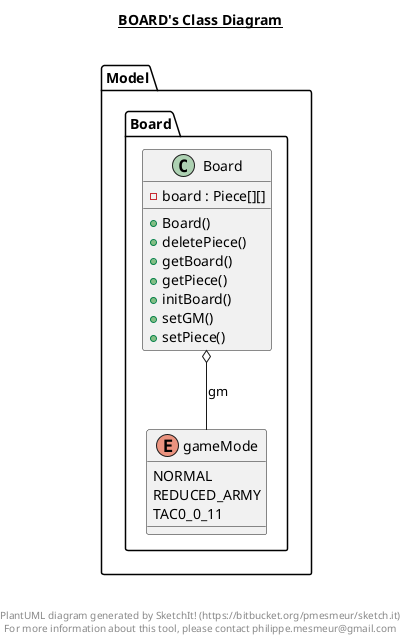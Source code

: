 @startuml

title __BOARD's Class Diagram__\n

  namespace Model.Board {
    class Model.Board.Board {
        - board : Piece[][]
        + Board()
        + deletePiece()
        + getBoard()
        + getPiece()
        + initBoard()
        + setGM()
        + setPiece()
    }
  }
  

  namespace Model.Board {
    enum gameMode {
      NORMAL
      REDUCED_ARMY
      TAC0_0_11
    }
  }
  

  Model.Board.Board o-- Model.Board.gameMode : gm


right footer


PlantUML diagram generated by SketchIt! (https://bitbucket.org/pmesmeur/sketch.it)
For more information about this tool, please contact philippe.mesmeur@gmail.com
endfooter

@enduml
